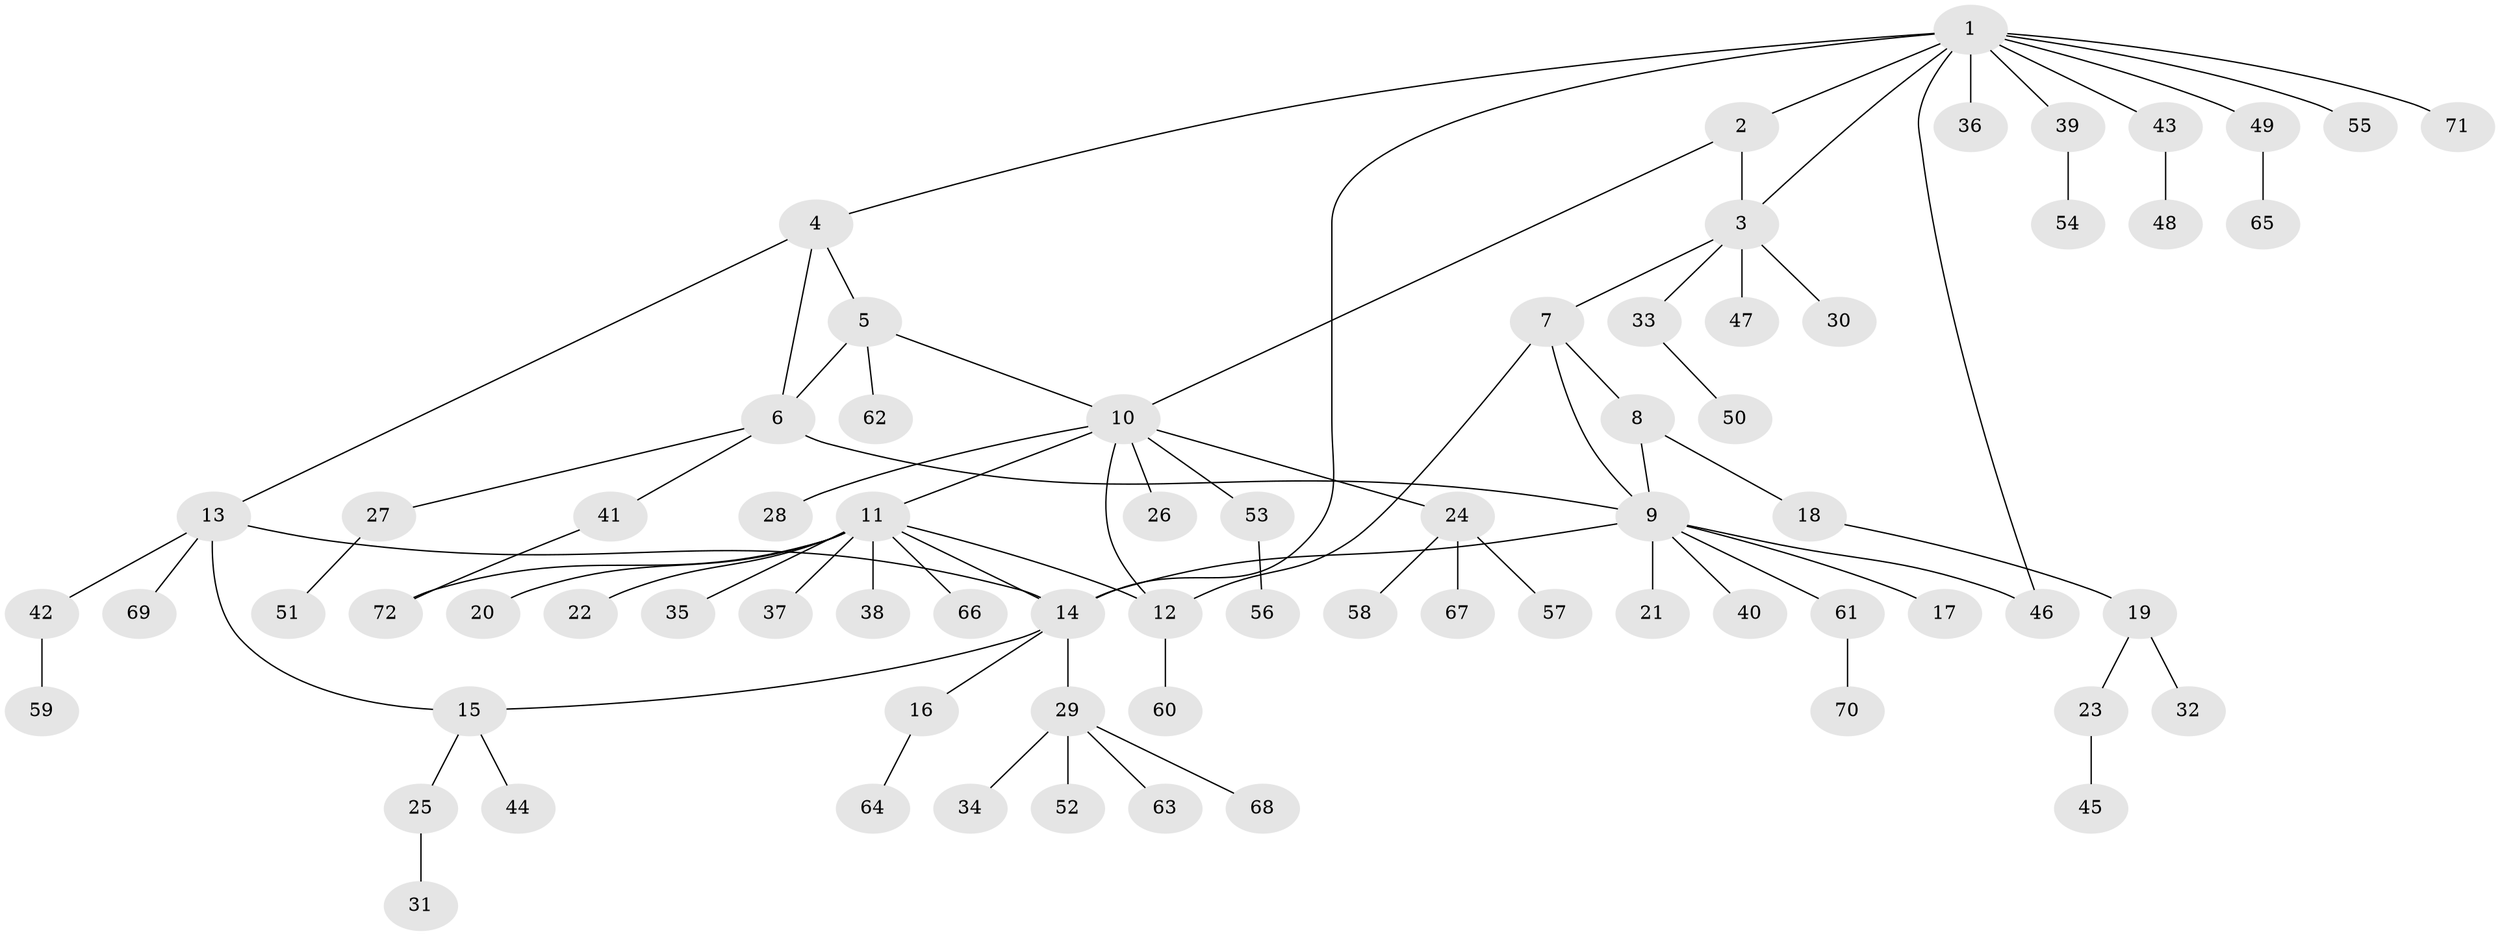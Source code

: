 // Generated by graph-tools (version 1.1) at 2025/02/03/09/25 03:02:33]
// undirected, 72 vertices, 84 edges
graph export_dot {
graph [start="1"]
  node [color=gray90,style=filled];
  1;
  2;
  3;
  4;
  5;
  6;
  7;
  8;
  9;
  10;
  11;
  12;
  13;
  14;
  15;
  16;
  17;
  18;
  19;
  20;
  21;
  22;
  23;
  24;
  25;
  26;
  27;
  28;
  29;
  30;
  31;
  32;
  33;
  34;
  35;
  36;
  37;
  38;
  39;
  40;
  41;
  42;
  43;
  44;
  45;
  46;
  47;
  48;
  49;
  50;
  51;
  52;
  53;
  54;
  55;
  56;
  57;
  58;
  59;
  60;
  61;
  62;
  63;
  64;
  65;
  66;
  67;
  68;
  69;
  70;
  71;
  72;
  1 -- 2;
  1 -- 3;
  1 -- 4;
  1 -- 14;
  1 -- 36;
  1 -- 39;
  1 -- 43;
  1 -- 46;
  1 -- 49;
  1 -- 55;
  1 -- 71;
  2 -- 3;
  2 -- 10;
  3 -- 7;
  3 -- 30;
  3 -- 33;
  3 -- 47;
  4 -- 5;
  4 -- 6;
  4 -- 13;
  5 -- 6;
  5 -- 10;
  5 -- 62;
  6 -- 9;
  6 -- 27;
  6 -- 41;
  7 -- 8;
  7 -- 9;
  7 -- 12;
  8 -- 9;
  8 -- 18;
  9 -- 14;
  9 -- 17;
  9 -- 21;
  9 -- 40;
  9 -- 46;
  9 -- 61;
  10 -- 11;
  10 -- 12;
  10 -- 24;
  10 -- 26;
  10 -- 28;
  10 -- 53;
  11 -- 12;
  11 -- 14;
  11 -- 20;
  11 -- 22;
  11 -- 35;
  11 -- 37;
  11 -- 38;
  11 -- 66;
  11 -- 72;
  12 -- 60;
  13 -- 14;
  13 -- 15;
  13 -- 42;
  13 -- 69;
  14 -- 15;
  14 -- 16;
  14 -- 29;
  15 -- 25;
  15 -- 44;
  16 -- 64;
  18 -- 19;
  19 -- 23;
  19 -- 32;
  23 -- 45;
  24 -- 57;
  24 -- 58;
  24 -- 67;
  25 -- 31;
  27 -- 51;
  29 -- 34;
  29 -- 52;
  29 -- 63;
  29 -- 68;
  33 -- 50;
  39 -- 54;
  41 -- 72;
  42 -- 59;
  43 -- 48;
  49 -- 65;
  53 -- 56;
  61 -- 70;
}
